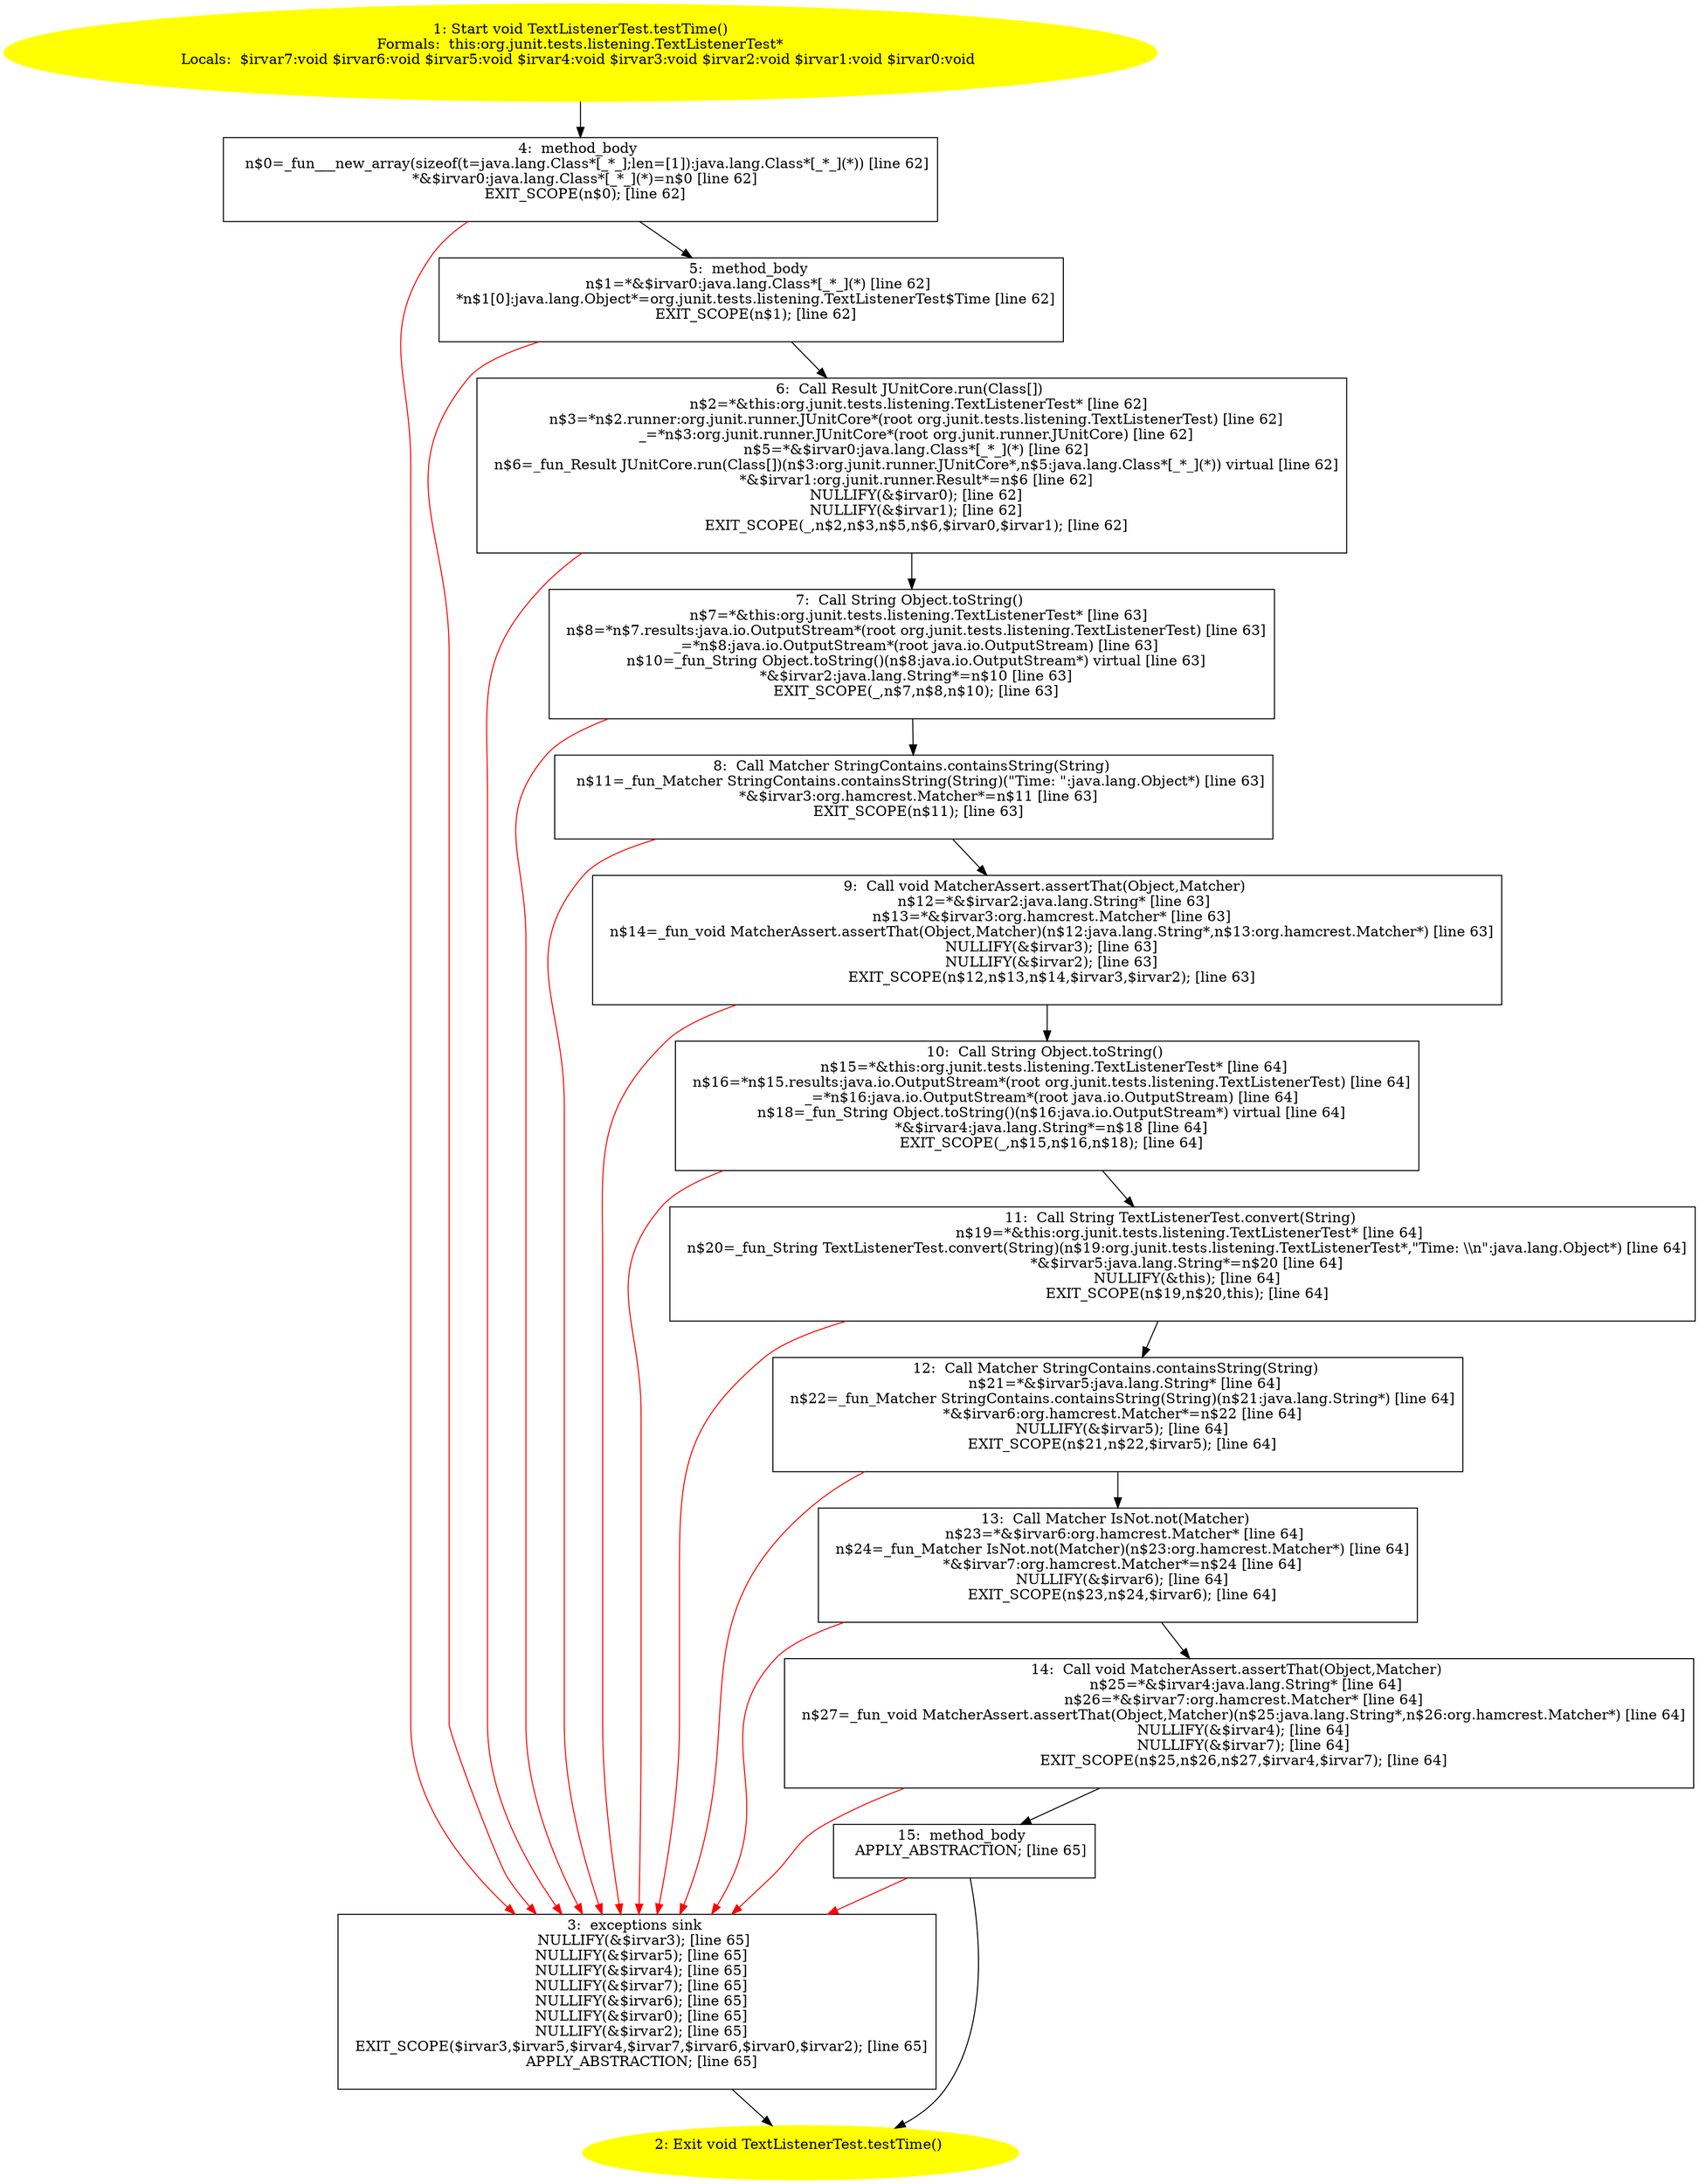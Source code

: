 /* @generated */
digraph cfg {
"org.junit.tests.listening.TextListenerTest.testTime():void.eda4416ce3f2c899c60f29fbc2311849_1" [label="1: Start void TextListenerTest.testTime()\nFormals:  this:org.junit.tests.listening.TextListenerTest*\nLocals:  $irvar7:void $irvar6:void $irvar5:void $irvar4:void $irvar3:void $irvar2:void $irvar1:void $irvar0:void \n  " color=yellow style=filled]
	

	 "org.junit.tests.listening.TextListenerTest.testTime():void.eda4416ce3f2c899c60f29fbc2311849_1" -> "org.junit.tests.listening.TextListenerTest.testTime():void.eda4416ce3f2c899c60f29fbc2311849_4" ;
"org.junit.tests.listening.TextListenerTest.testTime():void.eda4416ce3f2c899c60f29fbc2311849_2" [label="2: Exit void TextListenerTest.testTime() \n  " color=yellow style=filled]
	

"org.junit.tests.listening.TextListenerTest.testTime():void.eda4416ce3f2c899c60f29fbc2311849_3" [label="3:  exceptions sink \n   NULLIFY(&$irvar3); [line 65]\n  NULLIFY(&$irvar5); [line 65]\n  NULLIFY(&$irvar4); [line 65]\n  NULLIFY(&$irvar7); [line 65]\n  NULLIFY(&$irvar6); [line 65]\n  NULLIFY(&$irvar0); [line 65]\n  NULLIFY(&$irvar2); [line 65]\n  EXIT_SCOPE($irvar3,$irvar5,$irvar4,$irvar7,$irvar6,$irvar0,$irvar2); [line 65]\n  APPLY_ABSTRACTION; [line 65]\n " shape="box"]
	

	 "org.junit.tests.listening.TextListenerTest.testTime():void.eda4416ce3f2c899c60f29fbc2311849_3" -> "org.junit.tests.listening.TextListenerTest.testTime():void.eda4416ce3f2c899c60f29fbc2311849_2" ;
"org.junit.tests.listening.TextListenerTest.testTime():void.eda4416ce3f2c899c60f29fbc2311849_4" [label="4:  method_body \n   n$0=_fun___new_array(sizeof(t=java.lang.Class*[_*_];len=[1]):java.lang.Class*[_*_](*)) [line 62]\n  *&$irvar0:java.lang.Class*[_*_](*)=n$0 [line 62]\n  EXIT_SCOPE(n$0); [line 62]\n " shape="box"]
	

	 "org.junit.tests.listening.TextListenerTest.testTime():void.eda4416ce3f2c899c60f29fbc2311849_4" -> "org.junit.tests.listening.TextListenerTest.testTime():void.eda4416ce3f2c899c60f29fbc2311849_5" ;
	 "org.junit.tests.listening.TextListenerTest.testTime():void.eda4416ce3f2c899c60f29fbc2311849_4" -> "org.junit.tests.listening.TextListenerTest.testTime():void.eda4416ce3f2c899c60f29fbc2311849_3" [color="red" ];
"org.junit.tests.listening.TextListenerTest.testTime():void.eda4416ce3f2c899c60f29fbc2311849_5" [label="5:  method_body \n   n$1=*&$irvar0:java.lang.Class*[_*_](*) [line 62]\n  *n$1[0]:java.lang.Object*=org.junit.tests.listening.TextListenerTest$Time [line 62]\n  EXIT_SCOPE(n$1); [line 62]\n " shape="box"]
	

	 "org.junit.tests.listening.TextListenerTest.testTime():void.eda4416ce3f2c899c60f29fbc2311849_5" -> "org.junit.tests.listening.TextListenerTest.testTime():void.eda4416ce3f2c899c60f29fbc2311849_6" ;
	 "org.junit.tests.listening.TextListenerTest.testTime():void.eda4416ce3f2c899c60f29fbc2311849_5" -> "org.junit.tests.listening.TextListenerTest.testTime():void.eda4416ce3f2c899c60f29fbc2311849_3" [color="red" ];
"org.junit.tests.listening.TextListenerTest.testTime():void.eda4416ce3f2c899c60f29fbc2311849_6" [label="6:  Call Result JUnitCore.run(Class[]) \n   n$2=*&this:org.junit.tests.listening.TextListenerTest* [line 62]\n  n$3=*n$2.runner:org.junit.runner.JUnitCore*(root org.junit.tests.listening.TextListenerTest) [line 62]\n  _=*n$3:org.junit.runner.JUnitCore*(root org.junit.runner.JUnitCore) [line 62]\n  n$5=*&$irvar0:java.lang.Class*[_*_](*) [line 62]\n  n$6=_fun_Result JUnitCore.run(Class[])(n$3:org.junit.runner.JUnitCore*,n$5:java.lang.Class*[_*_](*)) virtual [line 62]\n  *&$irvar1:org.junit.runner.Result*=n$6 [line 62]\n  NULLIFY(&$irvar0); [line 62]\n  NULLIFY(&$irvar1); [line 62]\n  EXIT_SCOPE(_,n$2,n$3,n$5,n$6,$irvar0,$irvar1); [line 62]\n " shape="box"]
	

	 "org.junit.tests.listening.TextListenerTest.testTime():void.eda4416ce3f2c899c60f29fbc2311849_6" -> "org.junit.tests.listening.TextListenerTest.testTime():void.eda4416ce3f2c899c60f29fbc2311849_7" ;
	 "org.junit.tests.listening.TextListenerTest.testTime():void.eda4416ce3f2c899c60f29fbc2311849_6" -> "org.junit.tests.listening.TextListenerTest.testTime():void.eda4416ce3f2c899c60f29fbc2311849_3" [color="red" ];
"org.junit.tests.listening.TextListenerTest.testTime():void.eda4416ce3f2c899c60f29fbc2311849_7" [label="7:  Call String Object.toString() \n   n$7=*&this:org.junit.tests.listening.TextListenerTest* [line 63]\n  n$8=*n$7.results:java.io.OutputStream*(root org.junit.tests.listening.TextListenerTest) [line 63]\n  _=*n$8:java.io.OutputStream*(root java.io.OutputStream) [line 63]\n  n$10=_fun_String Object.toString()(n$8:java.io.OutputStream*) virtual [line 63]\n  *&$irvar2:java.lang.String*=n$10 [line 63]\n  EXIT_SCOPE(_,n$7,n$8,n$10); [line 63]\n " shape="box"]
	

	 "org.junit.tests.listening.TextListenerTest.testTime():void.eda4416ce3f2c899c60f29fbc2311849_7" -> "org.junit.tests.listening.TextListenerTest.testTime():void.eda4416ce3f2c899c60f29fbc2311849_8" ;
	 "org.junit.tests.listening.TextListenerTest.testTime():void.eda4416ce3f2c899c60f29fbc2311849_7" -> "org.junit.tests.listening.TextListenerTest.testTime():void.eda4416ce3f2c899c60f29fbc2311849_3" [color="red" ];
"org.junit.tests.listening.TextListenerTest.testTime():void.eda4416ce3f2c899c60f29fbc2311849_8" [label="8:  Call Matcher StringContains.containsString(String) \n   n$11=_fun_Matcher StringContains.containsString(String)(\"Time: \":java.lang.Object*) [line 63]\n  *&$irvar3:org.hamcrest.Matcher*=n$11 [line 63]\n  EXIT_SCOPE(n$11); [line 63]\n " shape="box"]
	

	 "org.junit.tests.listening.TextListenerTest.testTime():void.eda4416ce3f2c899c60f29fbc2311849_8" -> "org.junit.tests.listening.TextListenerTest.testTime():void.eda4416ce3f2c899c60f29fbc2311849_9" ;
	 "org.junit.tests.listening.TextListenerTest.testTime():void.eda4416ce3f2c899c60f29fbc2311849_8" -> "org.junit.tests.listening.TextListenerTest.testTime():void.eda4416ce3f2c899c60f29fbc2311849_3" [color="red" ];
"org.junit.tests.listening.TextListenerTest.testTime():void.eda4416ce3f2c899c60f29fbc2311849_9" [label="9:  Call void MatcherAssert.assertThat(Object,Matcher) \n   n$12=*&$irvar2:java.lang.String* [line 63]\n  n$13=*&$irvar3:org.hamcrest.Matcher* [line 63]\n  n$14=_fun_void MatcherAssert.assertThat(Object,Matcher)(n$12:java.lang.String*,n$13:org.hamcrest.Matcher*) [line 63]\n  NULLIFY(&$irvar3); [line 63]\n  NULLIFY(&$irvar2); [line 63]\n  EXIT_SCOPE(n$12,n$13,n$14,$irvar3,$irvar2); [line 63]\n " shape="box"]
	

	 "org.junit.tests.listening.TextListenerTest.testTime():void.eda4416ce3f2c899c60f29fbc2311849_9" -> "org.junit.tests.listening.TextListenerTest.testTime():void.eda4416ce3f2c899c60f29fbc2311849_10" ;
	 "org.junit.tests.listening.TextListenerTest.testTime():void.eda4416ce3f2c899c60f29fbc2311849_9" -> "org.junit.tests.listening.TextListenerTest.testTime():void.eda4416ce3f2c899c60f29fbc2311849_3" [color="red" ];
"org.junit.tests.listening.TextListenerTest.testTime():void.eda4416ce3f2c899c60f29fbc2311849_10" [label="10:  Call String Object.toString() \n   n$15=*&this:org.junit.tests.listening.TextListenerTest* [line 64]\n  n$16=*n$15.results:java.io.OutputStream*(root org.junit.tests.listening.TextListenerTest) [line 64]\n  _=*n$16:java.io.OutputStream*(root java.io.OutputStream) [line 64]\n  n$18=_fun_String Object.toString()(n$16:java.io.OutputStream*) virtual [line 64]\n  *&$irvar4:java.lang.String*=n$18 [line 64]\n  EXIT_SCOPE(_,n$15,n$16,n$18); [line 64]\n " shape="box"]
	

	 "org.junit.tests.listening.TextListenerTest.testTime():void.eda4416ce3f2c899c60f29fbc2311849_10" -> "org.junit.tests.listening.TextListenerTest.testTime():void.eda4416ce3f2c899c60f29fbc2311849_11" ;
	 "org.junit.tests.listening.TextListenerTest.testTime():void.eda4416ce3f2c899c60f29fbc2311849_10" -> "org.junit.tests.listening.TextListenerTest.testTime():void.eda4416ce3f2c899c60f29fbc2311849_3" [color="red" ];
"org.junit.tests.listening.TextListenerTest.testTime():void.eda4416ce3f2c899c60f29fbc2311849_11" [label="11:  Call String TextListenerTest.convert(String) \n   n$19=*&this:org.junit.tests.listening.TextListenerTest* [line 64]\n  n$20=_fun_String TextListenerTest.convert(String)(n$19:org.junit.tests.listening.TextListenerTest*,\"Time: \\\\n\":java.lang.Object*) [line 64]\n  *&$irvar5:java.lang.String*=n$20 [line 64]\n  NULLIFY(&this); [line 64]\n  EXIT_SCOPE(n$19,n$20,this); [line 64]\n " shape="box"]
	

	 "org.junit.tests.listening.TextListenerTest.testTime():void.eda4416ce3f2c899c60f29fbc2311849_11" -> "org.junit.tests.listening.TextListenerTest.testTime():void.eda4416ce3f2c899c60f29fbc2311849_12" ;
	 "org.junit.tests.listening.TextListenerTest.testTime():void.eda4416ce3f2c899c60f29fbc2311849_11" -> "org.junit.tests.listening.TextListenerTest.testTime():void.eda4416ce3f2c899c60f29fbc2311849_3" [color="red" ];
"org.junit.tests.listening.TextListenerTest.testTime():void.eda4416ce3f2c899c60f29fbc2311849_12" [label="12:  Call Matcher StringContains.containsString(String) \n   n$21=*&$irvar5:java.lang.String* [line 64]\n  n$22=_fun_Matcher StringContains.containsString(String)(n$21:java.lang.String*) [line 64]\n  *&$irvar6:org.hamcrest.Matcher*=n$22 [line 64]\n  NULLIFY(&$irvar5); [line 64]\n  EXIT_SCOPE(n$21,n$22,$irvar5); [line 64]\n " shape="box"]
	

	 "org.junit.tests.listening.TextListenerTest.testTime():void.eda4416ce3f2c899c60f29fbc2311849_12" -> "org.junit.tests.listening.TextListenerTest.testTime():void.eda4416ce3f2c899c60f29fbc2311849_13" ;
	 "org.junit.tests.listening.TextListenerTest.testTime():void.eda4416ce3f2c899c60f29fbc2311849_12" -> "org.junit.tests.listening.TextListenerTest.testTime():void.eda4416ce3f2c899c60f29fbc2311849_3" [color="red" ];
"org.junit.tests.listening.TextListenerTest.testTime():void.eda4416ce3f2c899c60f29fbc2311849_13" [label="13:  Call Matcher IsNot.not(Matcher) \n   n$23=*&$irvar6:org.hamcrest.Matcher* [line 64]\n  n$24=_fun_Matcher IsNot.not(Matcher)(n$23:org.hamcrest.Matcher*) [line 64]\n  *&$irvar7:org.hamcrest.Matcher*=n$24 [line 64]\n  NULLIFY(&$irvar6); [line 64]\n  EXIT_SCOPE(n$23,n$24,$irvar6); [line 64]\n " shape="box"]
	

	 "org.junit.tests.listening.TextListenerTest.testTime():void.eda4416ce3f2c899c60f29fbc2311849_13" -> "org.junit.tests.listening.TextListenerTest.testTime():void.eda4416ce3f2c899c60f29fbc2311849_14" ;
	 "org.junit.tests.listening.TextListenerTest.testTime():void.eda4416ce3f2c899c60f29fbc2311849_13" -> "org.junit.tests.listening.TextListenerTest.testTime():void.eda4416ce3f2c899c60f29fbc2311849_3" [color="red" ];
"org.junit.tests.listening.TextListenerTest.testTime():void.eda4416ce3f2c899c60f29fbc2311849_14" [label="14:  Call void MatcherAssert.assertThat(Object,Matcher) \n   n$25=*&$irvar4:java.lang.String* [line 64]\n  n$26=*&$irvar7:org.hamcrest.Matcher* [line 64]\n  n$27=_fun_void MatcherAssert.assertThat(Object,Matcher)(n$25:java.lang.String*,n$26:org.hamcrest.Matcher*) [line 64]\n  NULLIFY(&$irvar4); [line 64]\n  NULLIFY(&$irvar7); [line 64]\n  EXIT_SCOPE(n$25,n$26,n$27,$irvar4,$irvar7); [line 64]\n " shape="box"]
	

	 "org.junit.tests.listening.TextListenerTest.testTime():void.eda4416ce3f2c899c60f29fbc2311849_14" -> "org.junit.tests.listening.TextListenerTest.testTime():void.eda4416ce3f2c899c60f29fbc2311849_15" ;
	 "org.junit.tests.listening.TextListenerTest.testTime():void.eda4416ce3f2c899c60f29fbc2311849_14" -> "org.junit.tests.listening.TextListenerTest.testTime():void.eda4416ce3f2c899c60f29fbc2311849_3" [color="red" ];
"org.junit.tests.listening.TextListenerTest.testTime():void.eda4416ce3f2c899c60f29fbc2311849_15" [label="15:  method_body \n   APPLY_ABSTRACTION; [line 65]\n " shape="box"]
	

	 "org.junit.tests.listening.TextListenerTest.testTime():void.eda4416ce3f2c899c60f29fbc2311849_15" -> "org.junit.tests.listening.TextListenerTest.testTime():void.eda4416ce3f2c899c60f29fbc2311849_2" ;
	 "org.junit.tests.listening.TextListenerTest.testTime():void.eda4416ce3f2c899c60f29fbc2311849_15" -> "org.junit.tests.listening.TextListenerTest.testTime():void.eda4416ce3f2c899c60f29fbc2311849_3" [color="red" ];
}

